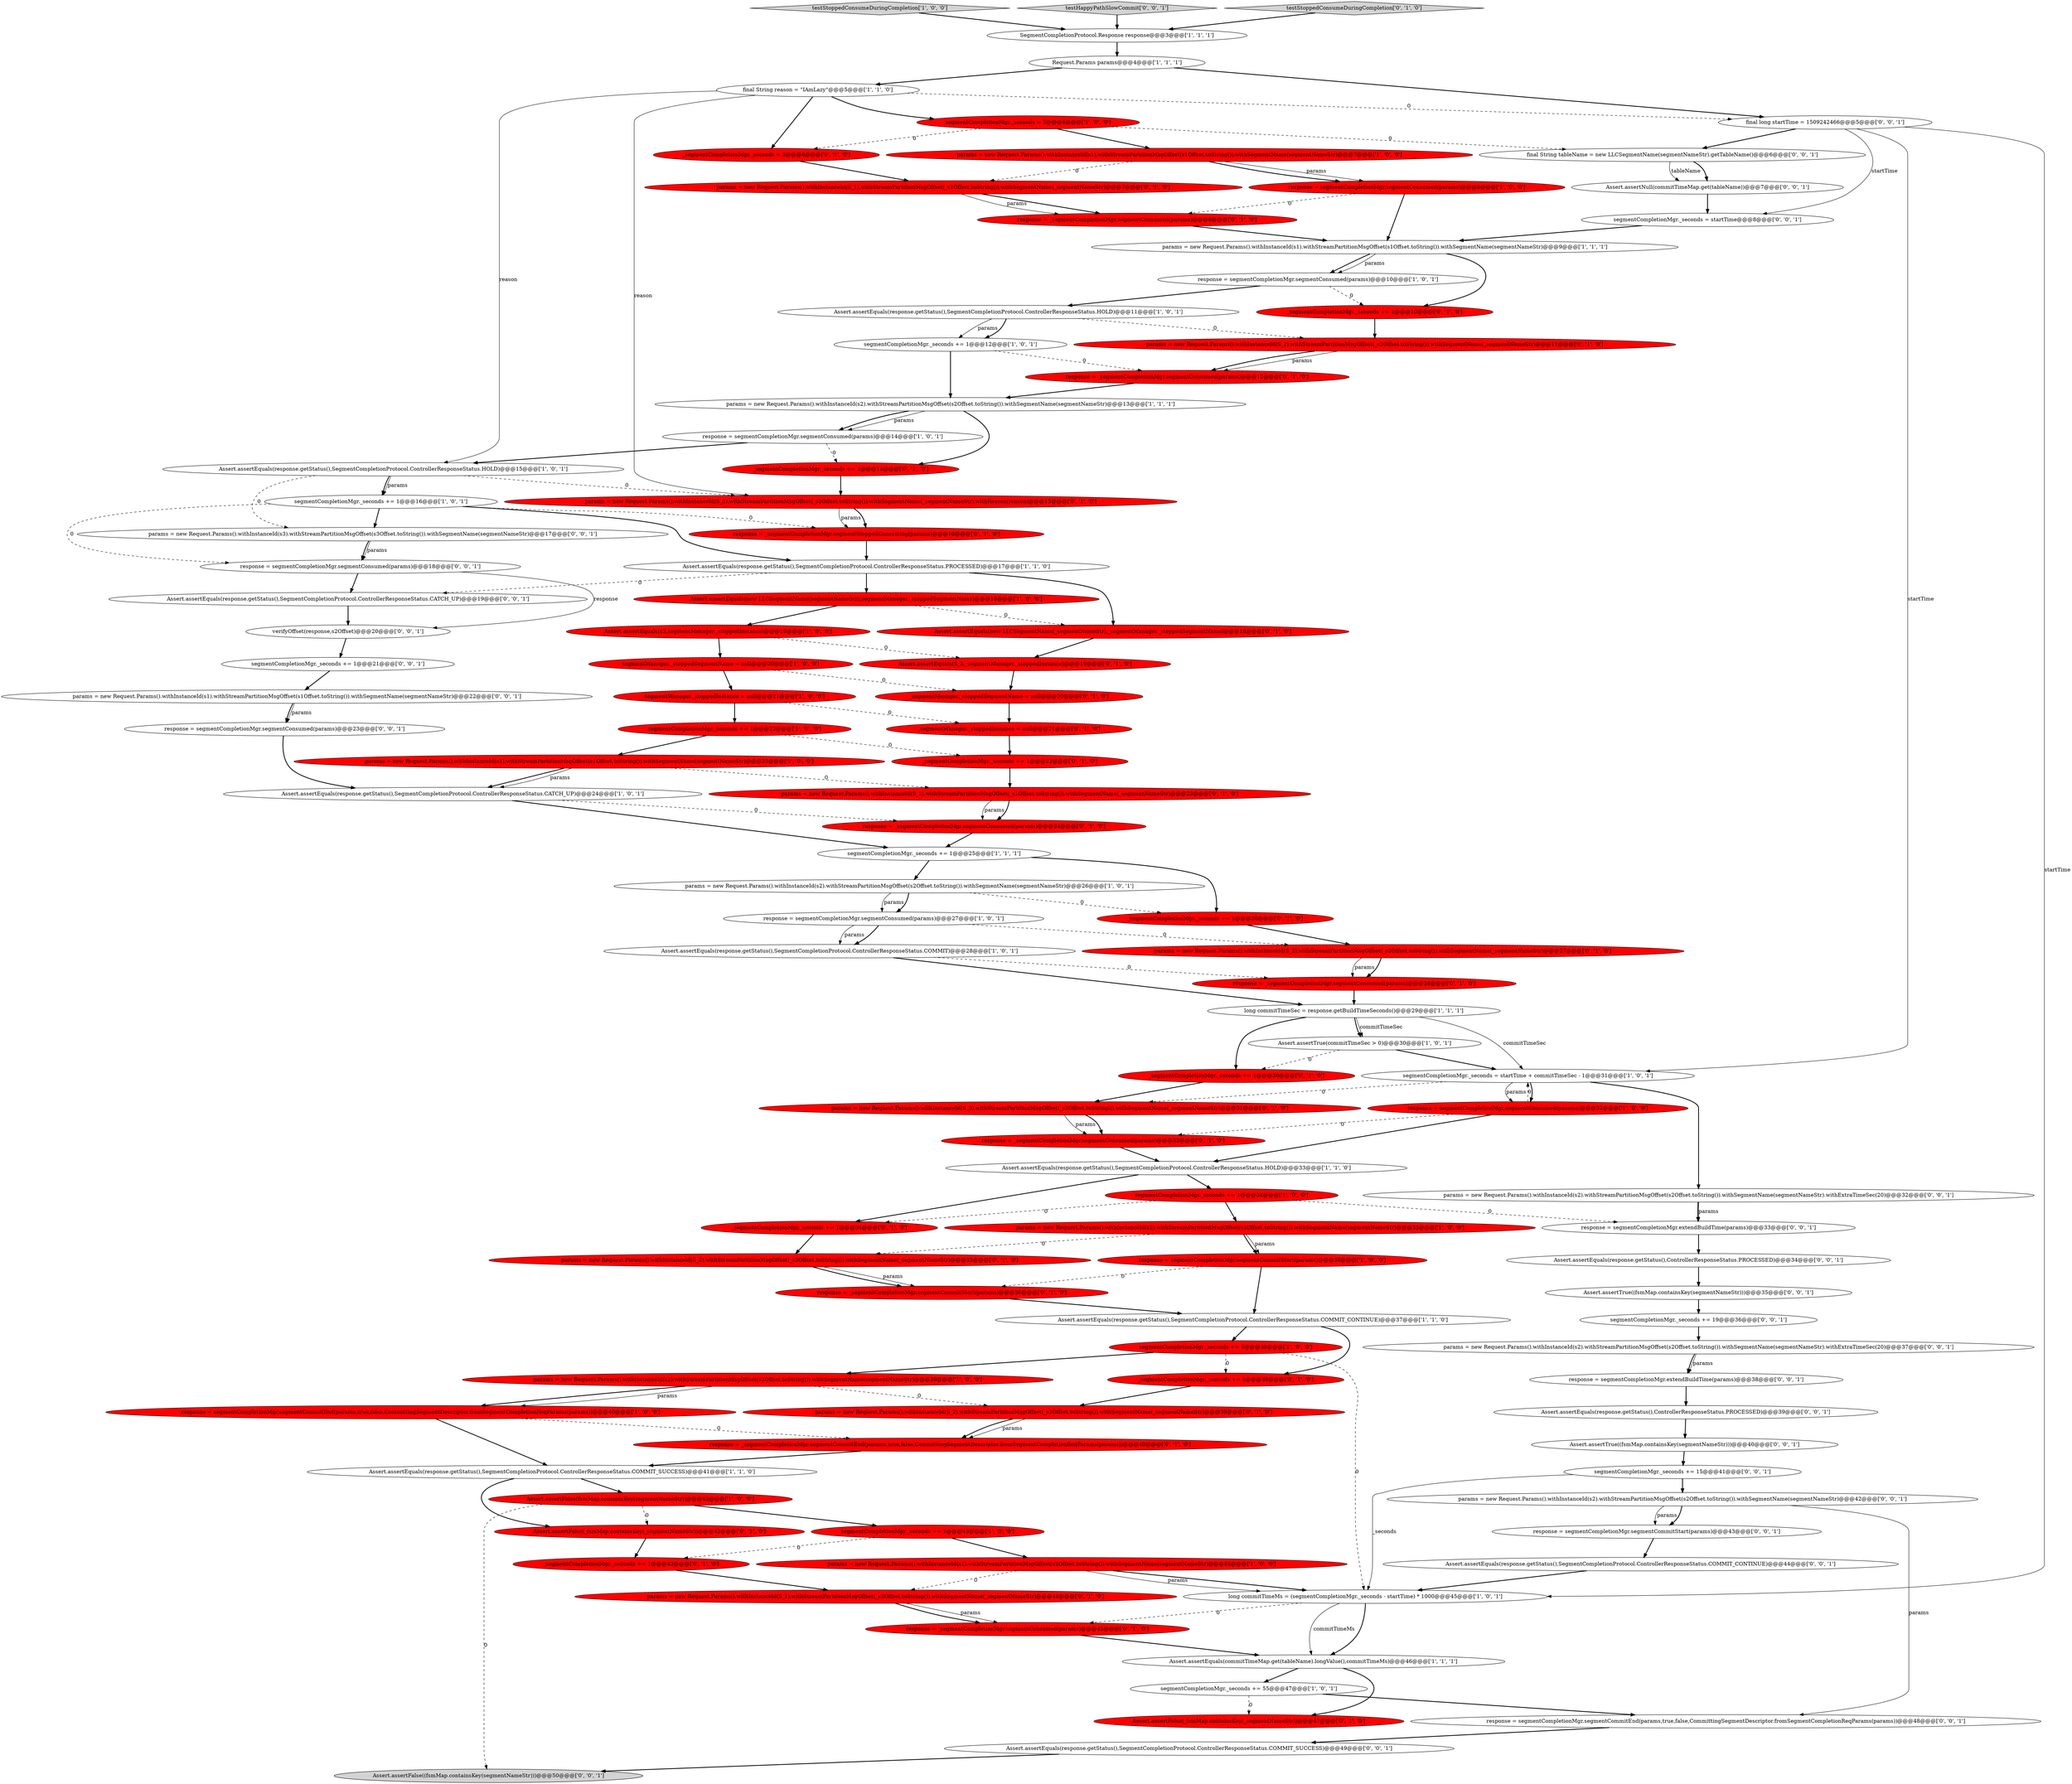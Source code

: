 digraph {
102 [style = filled, label = "Assert.assertEquals(response.getStatus(),SegmentCompletionProtocol.ControllerResponseStatus.CATCH_UP)@@@19@@@['0', '0', '1']", fillcolor = white, shape = ellipse image = "AAA0AAABBB3BBB"];
25 [style = filled, label = "segmentCompletionMgr._seconds += 1@@@43@@@['1', '0', '0']", fillcolor = red, shape = ellipse image = "AAA1AAABBB1BBB"];
38 [style = filled, label = "testStoppedConsumeDuringCompletion['1', '0', '0']", fillcolor = lightgray, shape = diamond image = "AAA0AAABBB1BBB"];
95 [style = filled, label = "response = segmentCompletionMgr.segmentConsumed(params)@@@18@@@['0', '0', '1']", fillcolor = white, shape = ellipse image = "AAA0AAABBB3BBB"];
97 [style = filled, label = "testHappyPathSlowCommit['0', '0', '1']", fillcolor = lightgray, shape = diamond image = "AAA0AAABBB3BBB"];
29 [style = filled, label = "Assert.assertEquals(response.getStatus(),SegmentCompletionProtocol.ControllerResponseStatus.HOLD)@@@15@@@['1', '0', '1']", fillcolor = white, shape = ellipse image = "AAA0AAABBB1BBB"];
84 [style = filled, label = "verifyOffset(response,s2Offset)@@@20@@@['0', '0', '1']", fillcolor = white, shape = ellipse image = "AAA0AAABBB3BBB"];
32 [style = filled, label = "segmentManager._stoppedInstance = null@@@21@@@['1', '0', '0']", fillcolor = red, shape = ellipse image = "AAA1AAABBB1BBB"];
74 [style = filled, label = "Assert.assertEquals(new LLCSegmentName(_segmentNameStr),_segmentManager._stoppedSegmentName)@@@18@@@['0', '1', '0']", fillcolor = red, shape = ellipse image = "AAA1AAABBB2BBB"];
20 [style = filled, label = "Assert.assertEquals(response.getStatus(),SegmentCompletionProtocol.ControllerResponseStatus.CATCH_UP)@@@24@@@['1', '0', '1']", fillcolor = white, shape = ellipse image = "AAA0AAABBB1BBB"];
7 [style = filled, label = "segmentCompletionMgr._seconds += 1@@@22@@@['1', '0', '0']", fillcolor = red, shape = ellipse image = "AAA1AAABBB1BBB"];
18 [style = filled, label = "segmentCompletionMgr._seconds += 1@@@25@@@['1', '1', '1']", fillcolor = white, shape = ellipse image = "AAA0AAABBB1BBB"];
85 [style = filled, label = "final String tableName = new LLCSegmentName(segmentNameStr).getTableName()@@@6@@@['0', '0', '1']", fillcolor = white, shape = ellipse image = "AAA0AAABBB3BBB"];
10 [style = filled, label = "params = new Request.Params().withInstanceId(s2).withStreamPartitionMsgOffset(s2Offset.toString()).withSegmentName(segmentNameStr)@@@39@@@['1', '0', '0']", fillcolor = red, shape = ellipse image = "AAA1AAABBB1BBB"];
89 [style = filled, label = "params = new Request.Params().withInstanceId(s2).withStreamPartitionMsgOffset(s2Offset.toString()).withSegmentName(segmentNameStr).withExtraTimeSec(20)@@@32@@@['0', '0', '1']", fillcolor = white, shape = ellipse image = "AAA0AAABBB3BBB"];
104 [style = filled, label = "segmentCompletionMgr._seconds += 19@@@36@@@['0', '0', '1']", fillcolor = white, shape = ellipse image = "AAA0AAABBB3BBB"];
90 [style = filled, label = "response = segmentCompletionMgr.extendBuildTime(params)@@@38@@@['0', '0', '1']", fillcolor = white, shape = ellipse image = "AAA0AAABBB3BBB"];
19 [style = filled, label = "params = new Request.Params().withInstanceId(s2).withStreamPartitionMsgOffset(s2Offset.toString()).withSegmentName(segmentNameStr)@@@13@@@['1', '1', '1']", fillcolor = white, shape = ellipse image = "AAA0AAABBB1BBB"];
14 [style = filled, label = "segmentCompletionMgr._seconds += 1@@@12@@@['1', '0', '1']", fillcolor = white, shape = ellipse image = "AAA0AAABBB1BBB"];
13 [style = filled, label = "params = new Request.Params().withInstanceId(s1).withStreamPartitionMsgOffset(s2Offset.toString()).withSegmentName(segmentNameStr)@@@44@@@['1', '0', '0']", fillcolor = red, shape = ellipse image = "AAA1AAABBB1BBB"];
6 [style = filled, label = "final String reason = \"IAmLazy\"@@@5@@@['1', '1', '0']", fillcolor = white, shape = ellipse image = "AAA0AAABBB1BBB"];
34 [style = filled, label = "long commitTimeMs = (segmentCompletionMgr._seconds - startTime) * 1000@@@45@@@['1', '0', '1']", fillcolor = white, shape = ellipse image = "AAA0AAABBB1BBB"];
36 [style = filled, label = "Assert.assertEquals(commitTimeMap.get(tableName).longValue(),commitTimeMs)@@@46@@@['1', '1', '1']", fillcolor = white, shape = ellipse image = "AAA0AAABBB1BBB"];
70 [style = filled, label = "Assert.assertEquals(S_3,_segmentManager._stoppedInstance)@@@19@@@['0', '1', '0']", fillcolor = red, shape = ellipse image = "AAA1AAABBB2BBB"];
65 [style = filled, label = "params = new Request.Params().withInstanceId(S_1).withStreamPartitionMsgOffset(_s2Offset.toString()).withSegmentName(_segmentNameStr)@@@44@@@['0', '1', '0']", fillcolor = red, shape = ellipse image = "AAA1AAABBB2BBB"];
15 [style = filled, label = "segmentCompletionMgr._seconds += 1@@@34@@@['1', '0', '0']", fillcolor = red, shape = ellipse image = "AAA1AAABBB1BBB"];
107 [style = filled, label = "Assert.assertNull(commitTimeMap.get(tableName))@@@7@@@['0', '0', '1']", fillcolor = white, shape = ellipse image = "AAA0AAABBB3BBB"];
24 [style = filled, label = "Assert.assertEquals(response.getStatus(),SegmentCompletionProtocol.ControllerResponseStatus.COMMIT_CONTINUE)@@@37@@@['1', '1', '0']", fillcolor = white, shape = ellipse image = "AAA0AAABBB1BBB"];
79 [style = filled, label = "_segmentCompletionMgr._seconds += 1@@@43@@@['0', '1', '0']", fillcolor = red, shape = ellipse image = "AAA1AAABBB2BBB"];
16 [style = filled, label = "segmentCompletionMgr._seconds = startTime + commitTimeSec - 1@@@31@@@['1', '0', '1']", fillcolor = white, shape = ellipse image = "AAA0AAABBB1BBB"];
48 [style = filled, label = "response = _segmentCompletionMgr.segmentCommitStart(params)@@@36@@@['0', '1', '0']", fillcolor = red, shape = ellipse image = "AAA1AAABBB2BBB"];
83 [style = filled, label = "response = segmentCompletionMgr.segmentCommitEnd(params,true,false,CommittingSegmentDescriptor.fromSegmentCompletionReqParams(params))@@@48@@@['0', '0', '1']", fillcolor = white, shape = ellipse image = "AAA0AAABBB3BBB"];
67 [style = filled, label = "Assert.assertFalse(_fsmMap.containsKey(_segmentNameStr))@@@42@@@['0', '1', '0']", fillcolor = red, shape = ellipse image = "AAA1AAABBB2BBB"];
4 [style = filled, label = "response = segmentCompletionMgr.segmentConsumed(params)@@@8@@@['1', '0', '0']", fillcolor = red, shape = ellipse image = "AAA1AAABBB1BBB"];
75 [style = filled, label = "Assert.assertFalse(_fsmMap.containsKey(_segmentNameStr))@@@47@@@['0', '1', '0']", fillcolor = red, shape = ellipse image = "AAA1AAABBB2BBB"];
99 [style = filled, label = "Assert.assertEquals(response.getStatus(),SegmentCompletionProtocol.ControllerResponseStatus.COMMIT_CONTINUE)@@@44@@@['0', '0', '1']", fillcolor = white, shape = ellipse image = "AAA0AAABBB3BBB"];
57 [style = filled, label = "response = _segmentCompletionMgr.segmentConsumed(params)@@@28@@@['0', '1', '0']", fillcolor = red, shape = ellipse image = "AAA1AAABBB2BBB"];
26 [style = filled, label = "segmentCompletionMgr._seconds += 55@@@47@@@['1', '0', '1']", fillcolor = white, shape = ellipse image = "AAA0AAABBB1BBB"];
22 [style = filled, label = "segmentCompletionMgr._seconds = 5@@@6@@@['1', '0', '0']", fillcolor = red, shape = ellipse image = "AAA1AAABBB1BBB"];
28 [style = filled, label = "Assert.assertEquals(response.getStatus(),SegmentCompletionProtocol.ControllerResponseStatus.COMMIT_SUCCESS)@@@41@@@['1', '1', '0']", fillcolor = white, shape = ellipse image = "AAA0AAABBB1BBB"];
105 [style = filled, label = "Assert.assertTrue((fsmMap.containsKey(segmentNameStr)))@@@35@@@['0', '0', '1']", fillcolor = white, shape = ellipse image = "AAA0AAABBB3BBB"];
0 [style = filled, label = "Assert.assertTrue(commitTimeSec > 0)@@@30@@@['1', '0', '1']", fillcolor = white, shape = ellipse image = "AAA0AAABBB1BBB"];
31 [style = filled, label = "response = segmentCompletionMgr.segmentConsumed(params)@@@14@@@['1', '0', '1']", fillcolor = white, shape = ellipse image = "AAA0AAABBB1BBB"];
80 [style = filled, label = "params = new Request.Params().withInstanceId(s2).withStreamPartitionMsgOffset(s2Offset.toString()).withSegmentName(segmentNameStr)@@@42@@@['0', '0', '1']", fillcolor = white, shape = ellipse image = "AAA0AAABBB3BBB"];
45 [style = filled, label = "response = segmentCompletionMgr.segmentConsumed(params)@@@10@@@['1', '0', '1']", fillcolor = white, shape = ellipse image = "AAA0AAABBB1BBB"];
91 [style = filled, label = "params = new Request.Params().withInstanceId(s1).withStreamPartitionMsgOffset(s1Offset.toString()).withSegmentName(segmentNameStr)@@@22@@@['0', '0', '1']", fillcolor = white, shape = ellipse image = "AAA0AAABBB3BBB"];
23 [style = filled, label = "params = new Request.Params().withInstanceId(s2).withStreamPartitionMsgOffset(s2Offset.toString()).withSegmentName(segmentNameStr)@@@26@@@['1', '0', '1']", fillcolor = white, shape = ellipse image = "AAA0AAABBB1BBB"];
43 [style = filled, label = "Assert.assertEquals(s3,segmentManager._stoppedInstance)@@@19@@@['1', '0', '0']", fillcolor = red, shape = ellipse image = "AAA1AAABBB1BBB"];
39 [style = filled, label = "params = new Request.Params().withInstanceId(s1).withStreamPartitionMsgOffset(s1Offset.toString()).withSegmentName(segmentNameStr)@@@9@@@['1', '1', '1']", fillcolor = white, shape = ellipse image = "AAA0AAABBB1BBB"];
66 [style = filled, label = "_segmentCompletionMgr._seconds += 1@@@14@@@['0', '1', '0']", fillcolor = red, shape = ellipse image = "AAA1AAABBB2BBB"];
44 [style = filled, label = "segmentCompletionMgr._seconds += 5@@@38@@@['1', '0', '0']", fillcolor = red, shape = ellipse image = "AAA1AAABBB1BBB"];
78 [style = filled, label = "_segmentCompletionMgr._seconds += 1@@@30@@@['0', '1', '0']", fillcolor = red, shape = ellipse image = "AAA1AAABBB2BBB"];
40 [style = filled, label = "Assert.assertEquals(response.getStatus(),SegmentCompletionProtocol.ControllerResponseStatus.HOLD)@@@33@@@['1', '1', '0']", fillcolor = white, shape = ellipse image = "AAA0AAABBB1BBB"];
33 [style = filled, label = "Assert.assertFalse(fsmMap.containsKey(segmentNameStr))@@@42@@@['1', '0', '0']", fillcolor = red, shape = ellipse image = "AAA1AAABBB1BBB"];
50 [style = filled, label = "response = _segmentCompletionMgr.segmentConsumed(params)@@@24@@@['0', '1', '0']", fillcolor = red, shape = ellipse image = "AAA1AAABBB2BBB"];
73 [style = filled, label = "params = new Request.Params().withInstanceId(S_1).withStreamPartitionMsgOffset(_s1Offset.toString()).withSegmentName(_segmentNameStr)@@@7@@@['0', '1', '0']", fillcolor = red, shape = ellipse image = "AAA1AAABBB2BBB"];
5 [style = filled, label = "params = new Request.Params().withInstanceId(s2).withStreamPartitionMsgOffset(s2Offset.toString()).withSegmentName(segmentNameStr)@@@35@@@['1', '0', '0']", fillcolor = red, shape = ellipse image = "AAA1AAABBB1BBB"];
82 [style = filled, label = "segmentCompletionMgr._seconds += 1@@@21@@@['0', '0', '1']", fillcolor = white, shape = ellipse image = "AAA0AAABBB3BBB"];
17 [style = filled, label = "response = segmentCompletionMgr.segmentConsumed(params)@@@27@@@['1', '0', '1']", fillcolor = white, shape = ellipse image = "AAA0AAABBB1BBB"];
96 [style = filled, label = "segmentCompletionMgr._seconds += 15@@@41@@@['0', '0', '1']", fillcolor = white, shape = ellipse image = "AAA0AAABBB3BBB"];
60 [style = filled, label = "params = new Request.Params().withInstanceId(S_2).withStreamPartitionMsgOffset(_s2Offset.toString()).withSegmentName(_segmentNameStr)@@@39@@@['0', '1', '0']", fillcolor = red, shape = ellipse image = "AAA1AAABBB2BBB"];
69 [style = filled, label = "response = _segmentCompletionMgr.segmentStoppedConsuming(params)@@@16@@@['0', '1', '0']", fillcolor = red, shape = ellipse image = "AAA1AAABBB2BBB"];
49 [style = filled, label = "response = _segmentCompletionMgr.segmentCommitEnd(params,true,false,CommittingSegmentDescriptor.fromSegmentCompletionReqParams(params))@@@40@@@['0', '1', '0']", fillcolor = red, shape = ellipse image = "AAA1AAABBB2BBB"];
58 [style = filled, label = "params = new Request.Params().withInstanceId(S_3).withStreamPartitionMsgOffset(_s2Offset.toString()).withSegmentName(_segmentNameStr)@@@31@@@['0', '1', '0']", fillcolor = red, shape = ellipse image = "AAA1AAABBB2BBB"];
71 [style = filled, label = "_segmentManager._stoppedSegmentName = null@@@20@@@['0', '1', '0']", fillcolor = red, shape = ellipse image = "AAA1AAABBB2BBB"];
12 [style = filled, label = "segmentManager._stoppedSegmentName = null@@@20@@@['1', '0', '0']", fillcolor = red, shape = ellipse image = "AAA1AAABBB1BBB"];
94 [style = filled, label = "params = new Request.Params().withInstanceId(s3).withStreamPartitionMsgOffset(s3Offset.toString()).withSegmentName(segmentNameStr)@@@17@@@['0', '0', '1']", fillcolor = white, shape = ellipse image = "AAA0AAABBB3BBB"];
55 [style = filled, label = "response = _segmentCompletionMgr.segmentConsumed(params)@@@8@@@['0', '1', '0']", fillcolor = red, shape = ellipse image = "AAA1AAABBB2BBB"];
103 [style = filled, label = "Assert.assertEquals(response.getStatus(),ControllerResponseStatus.PROCESSED)@@@39@@@['0', '0', '1']", fillcolor = white, shape = ellipse image = "AAA0AAABBB3BBB"];
52 [style = filled, label = "response = _segmentCompletionMgr.segmentConsumed(params)@@@45@@@['0', '1', '0']", fillcolor = red, shape = ellipse image = "AAA1AAABBB2BBB"];
63 [style = filled, label = "_segmentCompletionMgr._seconds += 1@@@34@@@['0', '1', '0']", fillcolor = red, shape = ellipse image = "AAA1AAABBB2BBB"];
101 [style = filled, label = "segmentCompletionMgr._seconds = startTime@@@8@@@['0', '0', '1']", fillcolor = white, shape = ellipse image = "AAA0AAABBB3BBB"];
56 [style = filled, label = "_segmentCompletionMgr._seconds += 1@@@22@@@['0', '1', '0']", fillcolor = red, shape = ellipse image = "AAA1AAABBB2BBB"];
64 [style = filled, label = "params = new Request.Params().withInstanceId(S_3).withStreamPartitionMsgOffset(_s3Offset.toString()).withSegmentName(_segmentNameStr).withReason(reason)@@@15@@@['0', '1', '0']", fillcolor = red, shape = ellipse image = "AAA1AAABBB2BBB"];
3 [style = filled, label = "Assert.assertEquals(response.getStatus(),SegmentCompletionProtocol.ControllerResponseStatus.HOLD)@@@11@@@['1', '0', '1']", fillcolor = white, shape = ellipse image = "AAA0AAABBB1BBB"];
68 [style = filled, label = "params = new Request.Params().withInstanceId(S_2).withStreamPartitionMsgOffset(_s2Offset.toString()).withSegmentName(_segmentNameStr)@@@35@@@['0', '1', '0']", fillcolor = red, shape = ellipse image = "AAA1AAABBB2BBB"];
47 [style = filled, label = "_segmentManager._stoppedInstance = null@@@21@@@['0', '1', '0']", fillcolor = red, shape = ellipse image = "AAA1AAABBB2BBB"];
11 [style = filled, label = "params = new Request.Params().withInstanceId(s1).withStreamPartitionMsgOffset(s1Offset.toString()).withSegmentName(segmentNameStr)@@@7@@@['1', '0', '0']", fillcolor = red, shape = ellipse image = "AAA1AAABBB1BBB"];
46 [style = filled, label = "params = new Request.Params().withInstanceId(S_2).withStreamPartitionMsgOffset(_s2Offset.toString()).withSegmentName(_segmentNameStr)@@@11@@@['0', '1', '0']", fillcolor = red, shape = ellipse image = "AAA1AAABBB2BBB"];
81 [style = filled, label = "final long startTime = 1509242466@@@5@@@['0', '0', '1']", fillcolor = white, shape = ellipse image = "AAA0AAABBB3BBB"];
54 [style = filled, label = "_segmentCompletionMgr._seconds += 1@@@26@@@['0', '1', '0']", fillcolor = red, shape = ellipse image = "AAA1AAABBB2BBB"];
1 [style = filled, label = "long commitTimeSec = response.getBuildTimeSeconds()@@@29@@@['1', '1', '1']", fillcolor = white, shape = ellipse image = "AAA0AAABBB1BBB"];
100 [style = filled, label = "response = segmentCompletionMgr.extendBuildTime(params)@@@33@@@['0', '0', '1']", fillcolor = white, shape = ellipse image = "AAA0AAABBB3BBB"];
42 [style = filled, label = "response = segmentCompletionMgr.segmentCommitEnd(params,true,false,CommittingSegmentDescriptor.fromSegmentCompletionReqParams(params))@@@40@@@['1', '0', '0']", fillcolor = red, shape = ellipse image = "AAA1AAABBB1BBB"];
51 [style = filled, label = "_segmentCompletionMgr._seconds = 5@@@6@@@['0', '1', '0']", fillcolor = red, shape = ellipse image = "AAA1AAABBB2BBB"];
61 [style = filled, label = "testStoppedConsumeDuringCompletion['0', '1', '0']", fillcolor = lightgray, shape = diamond image = "AAA0AAABBB2BBB"];
41 [style = filled, label = "response = segmentCompletionMgr.segmentCommitStart(params)@@@36@@@['1', '0', '0']", fillcolor = red, shape = ellipse image = "AAA1AAABBB1BBB"];
76 [style = filled, label = "params = new Request.Params().withInstanceId(S_1).withStreamPartitionMsgOffset(_s1Offset.toString()).withSegmentName(_segmentNameStr)@@@23@@@['0', '1', '0']", fillcolor = red, shape = ellipse image = "AAA1AAABBB2BBB"];
2 [style = filled, label = "Request.Params params@@@4@@@['1', '1', '1']", fillcolor = white, shape = ellipse image = "AAA0AAABBB1BBB"];
9 [style = filled, label = "params = new Request.Params().withInstanceId(s1).withStreamPartitionMsgOffset(s1Offset.toString()).withSegmentName(segmentNameStr)@@@23@@@['1', '0', '0']", fillcolor = red, shape = ellipse image = "AAA1AAABBB1BBB"];
87 [style = filled, label = "Assert.assertTrue((fsmMap.containsKey(segmentNameStr)))@@@40@@@['0', '0', '1']", fillcolor = white, shape = ellipse image = "AAA0AAABBB3BBB"];
27 [style = filled, label = "Assert.assertEquals(new LLCSegmentName(segmentNameStr),segmentManager._stoppedSegmentName)@@@18@@@['1', '0', '0']", fillcolor = red, shape = ellipse image = "AAA1AAABBB1BBB"];
62 [style = filled, label = "response = _segmentCompletionMgr.segmentConsumed(params)@@@12@@@['0', '1', '0']", fillcolor = red, shape = ellipse image = "AAA1AAABBB2BBB"];
53 [style = filled, label = "params = new Request.Params().withInstanceId(S_2).withStreamPartitionMsgOffset(_s2Offset.toString()).withSegmentName(_segmentNameStr)@@@27@@@['0', '1', '0']", fillcolor = red, shape = ellipse image = "AAA1AAABBB2BBB"];
59 [style = filled, label = "_segmentCompletionMgr._seconds += 5@@@38@@@['0', '1', '0']", fillcolor = red, shape = ellipse image = "AAA1AAABBB2BBB"];
88 [style = filled, label = "Assert.assertEquals(response.getStatus(),SegmentCompletionProtocol.ControllerResponseStatus.COMMIT_SUCCESS)@@@49@@@['0', '0', '1']", fillcolor = white, shape = ellipse image = "AAA0AAABBB3BBB"];
37 [style = filled, label = "Assert.assertEquals(response.getStatus(),SegmentCompletionProtocol.ControllerResponseStatus.PROCESSED)@@@17@@@['1', '1', '0']", fillcolor = white, shape = ellipse image = "AAA0AAABBB1BBB"];
86 [style = filled, label = "Assert.assertFalse((fsmMap.containsKey(segmentNameStr)))@@@50@@@['0', '0', '1']", fillcolor = lightgray, shape = ellipse image = "AAA0AAABBB3BBB"];
106 [style = filled, label = "response = segmentCompletionMgr.segmentCommitStart(params)@@@43@@@['0', '0', '1']", fillcolor = white, shape = ellipse image = "AAA0AAABBB3BBB"];
77 [style = filled, label = "response = _segmentCompletionMgr.segmentConsumed(params)@@@32@@@['0', '1', '0']", fillcolor = red, shape = ellipse image = "AAA1AAABBB2BBB"];
8 [style = filled, label = "response = segmentCompletionMgr.segmentConsumed(params)@@@32@@@['1', '0', '0']", fillcolor = red, shape = ellipse image = "AAA1AAABBB1BBB"];
21 [style = filled, label = "Assert.assertEquals(response.getStatus(),SegmentCompletionProtocol.ControllerResponseStatus.COMMIT)@@@28@@@['1', '0', '1']", fillcolor = white, shape = ellipse image = "AAA0AAABBB1BBB"];
30 [style = filled, label = "SegmentCompletionProtocol.Response response@@@3@@@['1', '1', '1']", fillcolor = white, shape = ellipse image = "AAA0AAABBB1BBB"];
72 [style = filled, label = "_segmentCompletionMgr._seconds += 1@@@10@@@['0', '1', '0']", fillcolor = red, shape = ellipse image = "AAA1AAABBB2BBB"];
98 [style = filled, label = "response = segmentCompletionMgr.segmentConsumed(params)@@@23@@@['0', '0', '1']", fillcolor = white, shape = ellipse image = "AAA0AAABBB3BBB"];
35 [style = filled, label = "segmentCompletionMgr._seconds += 1@@@16@@@['1', '0', '1']", fillcolor = white, shape = ellipse image = "AAA0AAABBB1BBB"];
93 [style = filled, label = "params = new Request.Params().withInstanceId(s2).withStreamPartitionMsgOffset(s2Offset.toString()).withSegmentName(segmentNameStr).withExtraTimeSec(20)@@@37@@@['0', '0', '1']", fillcolor = white, shape = ellipse image = "AAA0AAABBB3BBB"];
92 [style = filled, label = "Assert.assertEquals(response.getStatus(),ControllerResponseStatus.PROCESSED)@@@34@@@['0', '0', '1']", fillcolor = white, shape = ellipse image = "AAA0AAABBB3BBB"];
32->47 [style = dashed, label="0"];
33->86 [style = dashed, label="0"];
88->86 [style = bold, label=""];
53->57 [style = solid, label="params"];
33->67 [style = dashed, label="0"];
83->88 [style = bold, label=""];
37->27 [style = bold, label=""];
61->30 [style = bold, label=""];
6->22 [style = bold, label=""];
96->80 [style = bold, label=""];
2->6 [style = bold, label=""];
6->29 [style = solid, label="reason"];
0->78 [style = dashed, label="0"];
1->0 [style = solid, label="commitTimeSec"];
57->1 [style = bold, label=""];
40->15 [style = bold, label=""];
101->39 [style = bold, label=""];
76->50 [style = solid, label="params"];
85->107 [style = bold, label=""];
35->94 [style = bold, label=""];
16->89 [style = bold, label=""];
58->77 [style = solid, label="params"];
44->34 [style = dashed, label="0"];
100->92 [style = bold, label=""];
8->40 [style = bold, label=""];
7->56 [style = dashed, label="0"];
26->75 [style = dashed, label="0"];
13->65 [style = dashed, label="0"];
107->101 [style = bold, label=""];
7->9 [style = bold, label=""];
105->104 [style = bold, label=""];
9->76 [style = dashed, label="0"];
38->30 [style = bold, label=""];
35->95 [style = dashed, label="0"];
23->17 [style = solid, label="params"];
1->78 [style = bold, label=""];
70->71 [style = bold, label=""];
35->37 [style = bold, label=""];
33->25 [style = bold, label=""];
17->53 [style = dashed, label="0"];
71->47 [style = bold, label=""];
66->64 [style = bold, label=""];
91->98 [style = bold, label=""];
74->70 [style = bold, label=""];
21->1 [style = bold, label=""];
40->63 [style = bold, label=""];
54->53 [style = bold, label=""];
23->17 [style = bold, label=""];
78->58 [style = bold, label=""];
17->21 [style = bold, label=""];
48->24 [style = bold, label=""];
41->48 [style = dashed, label="0"];
44->59 [style = dashed, label="0"];
93->90 [style = solid, label="params"];
82->91 [style = bold, label=""];
26->83 [style = bold, label=""];
13->34 [style = bold, label=""];
16->58 [style = dashed, label="0"];
24->59 [style = bold, label=""];
27->74 [style = dashed, label="0"];
59->60 [style = bold, label=""];
93->90 [style = bold, label=""];
95->84 [style = solid, label="response"];
77->40 [style = bold, label=""];
46->62 [style = solid, label="params"];
50->18 [style = bold, label=""];
24->44 [style = bold, label=""];
94->95 [style = bold, label=""];
31->29 [style = bold, label=""];
39->45 [style = bold, label=""];
32->7 [style = bold, label=""];
1->0 [style = bold, label=""];
25->79 [style = dashed, label="0"];
31->66 [style = dashed, label="0"];
6->81 [style = dashed, label="0"];
91->98 [style = solid, label="params"];
37->74 [style = bold, label=""];
20->18 [style = bold, label=""];
39->72 [style = bold, label=""];
60->49 [style = solid, label="params"];
4->55 [style = dashed, label="0"];
106->99 [style = bold, label=""];
81->101 [style = solid, label="startTime"];
43->12 [style = bold, label=""];
98->20 [style = bold, label=""];
81->16 [style = solid, label="startTime"];
96->34 [style = solid, label="_seconds"];
73->55 [style = bold, label=""];
34->36 [style = bold, label=""];
97->30 [style = bold, label=""];
21->57 [style = dashed, label="0"];
102->84 [style = bold, label=""];
39->45 [style = solid, label="params"];
35->69 [style = dashed, label="0"];
34->52 [style = dashed, label="0"];
51->73 [style = bold, label=""];
52->36 [style = bold, label=""];
29->35 [style = bold, label=""];
69->37 [style = bold, label=""];
76->50 [style = bold, label=""];
11->4 [style = solid, label="params"];
13->34 [style = solid, label="params"];
5->68 [style = dashed, label="0"];
22->11 [style = bold, label=""];
80->106 [style = solid, label="params"];
42->49 [style = dashed, label="0"];
0->16 [style = bold, label=""];
6->64 [style = solid, label="reason"];
8->16 [style = dashed, label="0"];
94->95 [style = solid, label="params"];
27->43 [style = bold, label=""];
104->93 [style = bold, label=""];
18->23 [style = bold, label=""];
90->103 [style = bold, label=""];
16->8 [style = bold, label=""];
47->56 [style = bold, label=""];
4->39 [style = bold, label=""];
11->4 [style = bold, label=""];
6->51 [style = bold, label=""];
15->100 [style = dashed, label="0"];
12->32 [style = bold, label=""];
49->28 [style = bold, label=""];
3->46 [style = dashed, label="0"];
14->19 [style = bold, label=""];
9->20 [style = bold, label=""];
62->19 [style = bold, label=""];
103->87 [style = bold, label=""];
65->52 [style = solid, label="params"];
19->31 [style = solid, label="params"];
3->14 [style = solid, label="params"];
55->39 [style = bold, label=""];
79->65 [style = bold, label=""];
68->48 [style = bold, label=""];
43->70 [style = dashed, label="0"];
60->49 [style = bold, label=""];
19->66 [style = bold, label=""];
65->52 [style = bold, label=""];
85->107 [style = solid, label="tableName"];
11->73 [style = dashed, label="0"];
73->55 [style = solid, label="params"];
36->75 [style = bold, label=""];
42->28 [style = bold, label=""];
99->34 [style = bold, label=""];
67->79 [style = bold, label=""];
34->36 [style = solid, label="commitTimeMs"];
16->8 [style = solid, label="params"];
29->94 [style = dashed, label="0"];
95->102 [style = bold, label=""];
12->71 [style = dashed, label="0"];
10->42 [style = solid, label="params"];
80->106 [style = bold, label=""];
64->69 [style = solid, label="params"];
29->35 [style = solid, label="params"];
81->34 [style = solid, label="startTime"];
58->77 [style = bold, label=""];
92->105 [style = bold, label=""];
41->24 [style = bold, label=""];
72->46 [style = bold, label=""];
45->3 [style = bold, label=""];
28->67 [style = bold, label=""];
19->31 [style = bold, label=""];
25->13 [style = bold, label=""];
64->69 [style = bold, label=""];
53->57 [style = bold, label=""];
81->85 [style = bold, label=""];
87->96 [style = bold, label=""];
89->100 [style = solid, label="params"];
14->62 [style = dashed, label="0"];
3->14 [style = bold, label=""];
44->10 [style = bold, label=""];
15->63 [style = dashed, label="0"];
80->83 [style = solid, label="params"];
84->82 [style = bold, label=""];
36->26 [style = bold, label=""];
68->48 [style = solid, label="params"];
2->81 [style = bold, label=""];
17->21 [style = solid, label="params"];
15->5 [style = bold, label=""];
23->54 [style = dashed, label="0"];
20->50 [style = dashed, label="0"];
89->100 [style = bold, label=""];
45->72 [style = dashed, label="0"];
5->41 [style = bold, label=""];
22->85 [style = dashed, label="0"];
28->33 [style = bold, label=""];
1->16 [style = solid, label="commitTimeSec"];
10->42 [style = bold, label=""];
63->68 [style = bold, label=""];
10->60 [style = dashed, label="0"];
5->41 [style = solid, label="params"];
37->102 [style = dashed, label="0"];
56->76 [style = bold, label=""];
18->54 [style = bold, label=""];
30->2 [style = bold, label=""];
46->62 [style = bold, label=""];
29->64 [style = dashed, label="0"];
9->20 [style = solid, label="params"];
22->51 [style = dashed, label="0"];
8->77 [style = dashed, label="0"];
}
